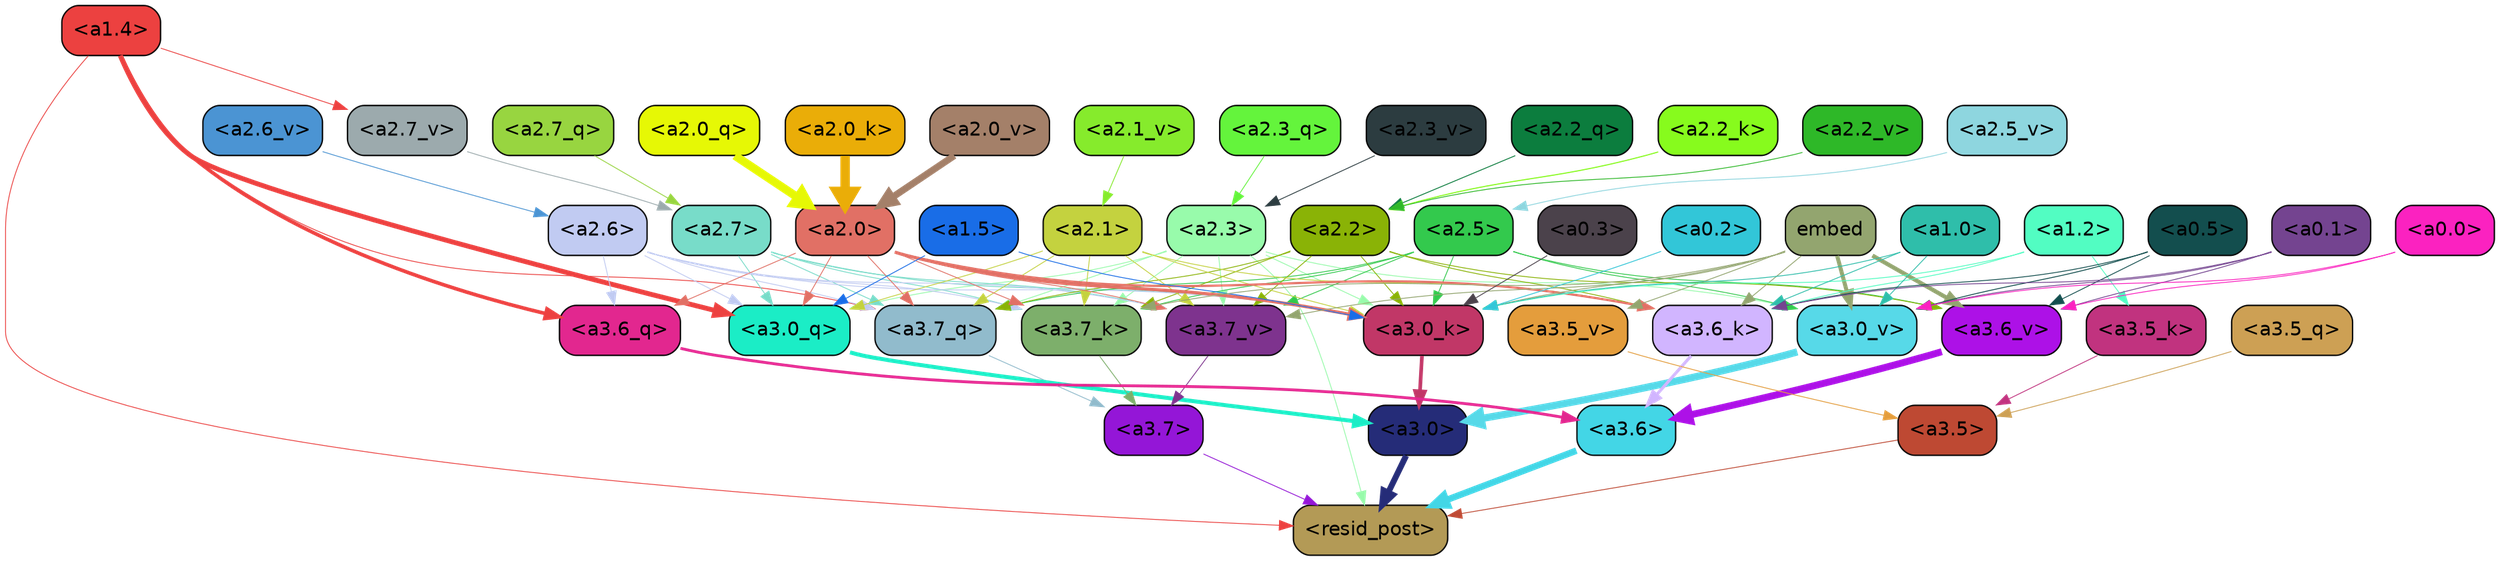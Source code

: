 strict digraph "" {
	graph [bgcolor=transparent,
		layout=dot,
		overlap=false,
		splines=true
	];
	"<a3.7>"	[color=black,
		fillcolor="#9416d7",
		fontname=Helvetica,
		shape=box,
		style="filled, rounded"];
	"<resid_post>"	[color=black,
		fillcolor="#b39a56",
		fontname=Helvetica,
		shape=box,
		style="filled, rounded"];
	"<a3.7>" -> "<resid_post>"	[color="#9416d7",
		penwidth=0.6];
	"<a3.6>"	[color=black,
		fillcolor="#43d6e6",
		fontname=Helvetica,
		shape=box,
		style="filled, rounded"];
	"<a3.6>" -> "<resid_post>"	[color="#43d6e6",
		penwidth=4.6696330308914185];
	"<a3.5>"	[color=black,
		fillcolor="#be4933",
		fontname=Helvetica,
		shape=box,
		style="filled, rounded"];
	"<a3.5>" -> "<resid_post>"	[color="#be4933",
		penwidth=0.6];
	"<a3.0>"	[color=black,
		fillcolor="#252c78",
		fontname=Helvetica,
		shape=box,
		style="filled, rounded"];
	"<a3.0>" -> "<resid_post>"	[color="#252c78",
		penwidth=4.282557368278503];
	"<a2.3>"	[color=black,
		fillcolor="#98fbab",
		fontname=Helvetica,
		shape=box,
		style="filled, rounded"];
	"<a2.3>" -> "<resid_post>"	[color="#98fbab",
		penwidth=0.6];
	"<a3.7_q>"	[color=black,
		fillcolor="#91bbcc",
		fontname=Helvetica,
		shape=box,
		style="filled, rounded"];
	"<a2.3>" -> "<a3.7_q>"	[color="#98fbab",
		penwidth=0.6];
	"<a3.0_q>"	[color=black,
		fillcolor="#1bedc6",
		fontname=Helvetica,
		shape=box,
		style="filled, rounded"];
	"<a2.3>" -> "<a3.0_q>"	[color="#98fbab",
		penwidth=0.6];
	"<a3.7_k>"	[color=black,
		fillcolor="#7daf6b",
		fontname=Helvetica,
		shape=box,
		style="filled, rounded"];
	"<a2.3>" -> "<a3.7_k>"	[color="#98fbab",
		penwidth=0.6];
	"<a3.0_k>"	[color=black,
		fillcolor="#c13767",
		fontname=Helvetica,
		shape=box,
		style="filled, rounded"];
	"<a2.3>" -> "<a3.0_k>"	[color="#98fbab",
		penwidth=0.6];
	"<a3.7_v>"	[color=black,
		fillcolor="#7e338e",
		fontname=Helvetica,
		shape=box,
		style="filled, rounded"];
	"<a2.3>" -> "<a3.7_v>"	[color="#98fbab",
		penwidth=0.6];
	"<a3.0_v>"	[color=black,
		fillcolor="#57d9e8",
		fontname=Helvetica,
		shape=box,
		style="filled, rounded"];
	"<a2.3>" -> "<a3.0_v>"	[color="#98fbab",
		penwidth=0.6];
	"<a1.4>"	[color=black,
		fillcolor="#ec4140",
		fontname=Helvetica,
		shape=box,
		style="filled, rounded"];
	"<a1.4>" -> "<resid_post>"	[color="#ec4140",
		penwidth=0.6];
	"<a1.4>" -> "<a3.7_q>"	[color="#ec4140",
		penwidth=0.6];
	"<a3.6_q>"	[color=black,
		fillcolor="#e2278f",
		fontname=Helvetica,
		shape=box,
		style="filled, rounded"];
	"<a1.4>" -> "<a3.6_q>"	[color="#ec4140",
		penwidth=2.6073555648326874];
	"<a1.4>" -> "<a3.0_q>"	[color="#ec4140",
		penwidth=3.4971605762839317];
	"<a2.7_v>"	[color=black,
		fillcolor="#9caaad",
		fontname=Helvetica,
		shape=box,
		style="filled, rounded"];
	"<a1.4>" -> "<a2.7_v>"	[color="#ec4140",
		penwidth=0.6];
	"<a3.7_q>" -> "<a3.7>"	[color="#91bbcc",
		penwidth=0.6];
	"<a3.6_q>" -> "<a3.6>"	[color="#e2278f",
		penwidth=2.03758105635643];
	"<a3.5_q>"	[color=black,
		fillcolor="#cda054",
		fontname=Helvetica,
		shape=box,
		style="filled, rounded"];
	"<a3.5_q>" -> "<a3.5>"	[color="#cda054",
		penwidth=0.6];
	"<a3.0_q>" -> "<a3.0>"	[color="#1bedc6",
		penwidth=2.8638100624084473];
	"<a3.7_k>" -> "<a3.7>"	[color="#7daf6b",
		penwidth=0.6];
	"<a3.6_k>"	[color=black,
		fillcolor="#d1b5ff",
		fontname=Helvetica,
		shape=box,
		style="filled, rounded"];
	"<a3.6_k>" -> "<a3.6>"	[color="#d1b5ff",
		penwidth=2.174198240041733];
	"<a3.5_k>"	[color=black,
		fillcolor="#c1337f",
		fontname=Helvetica,
		shape=box,
		style="filled, rounded"];
	"<a3.5_k>" -> "<a3.5>"	[color="#c1337f",
		penwidth=0.6];
	"<a3.0_k>" -> "<a3.0>"	[color="#c13767",
		penwidth=2.6274144649505615];
	"<a3.7_v>" -> "<a3.7>"	[color="#7e338e",
		penwidth=0.6];
	"<a3.6_v>"	[color=black,
		fillcolor="#ad11e7",
		fontname=Helvetica,
		shape=box,
		style="filled, rounded"];
	"<a3.6_v>" -> "<a3.6>"	[color="#ad11e7",
		penwidth=5.002329230308533];
	"<a3.5_v>"	[color=black,
		fillcolor="#e49d3c",
		fontname=Helvetica,
		shape=box,
		style="filled, rounded"];
	"<a3.5_v>" -> "<a3.5>"	[color="#e49d3c",
		penwidth=0.6];
	"<a3.0_v>" -> "<a3.0>"	[color="#57d9e8",
		penwidth=5.188832879066467];
	"<a2.7>"	[color=black,
		fillcolor="#78dcc9",
		fontname=Helvetica,
		shape=box,
		style="filled, rounded"];
	"<a2.7>" -> "<a3.7_q>"	[color="#78dcc9",
		penwidth=0.6];
	"<a2.7>" -> "<a3.0_q>"	[color="#78dcc9",
		penwidth=0.6];
	"<a2.7>" -> "<a3.7_k>"	[color="#78dcc9",
		penwidth=0.6];
	"<a2.7>" -> "<a3.0_k>"	[color="#78dcc9",
		penwidth=0.6];
	"<a2.7>" -> "<a3.7_v>"	[color="#78dcc9",
		penwidth=0.6];
	"<a2.6>"	[color=black,
		fillcolor="#c1cbf2",
		fontname=Helvetica,
		shape=box,
		style="filled, rounded"];
	"<a2.6>" -> "<a3.7_q>"	[color="#c1cbf2",
		penwidth=0.6];
	"<a2.6>" -> "<a3.6_q>"	[color="#c1cbf2",
		penwidth=0.6];
	"<a2.6>" -> "<a3.0_q>"	[color="#c1cbf2",
		penwidth=0.6];
	"<a2.6>" -> "<a3.7_k>"	[color="#c1cbf2",
		penwidth=0.6];
	"<a2.6>" -> "<a3.0_k>"	[color="#c1cbf2",
		penwidth=0.6];
	"<a2.6>" -> "<a3.7_v>"	[color="#c1cbf2",
		penwidth=0.6];
	"<a2.5>"	[color=black,
		fillcolor="#33c94d",
		fontname=Helvetica,
		shape=box,
		style="filled, rounded"];
	"<a2.5>" -> "<a3.7_q>"	[color="#33c94d",
		penwidth=0.6];
	"<a2.5>" -> "<a3.7_k>"	[color="#33c94d",
		penwidth=0.6];
	"<a2.5>" -> "<a3.0_k>"	[color="#33c94d",
		penwidth=0.6];
	"<a2.5>" -> "<a3.7_v>"	[color="#33c94d",
		penwidth=0.6];
	"<a2.5>" -> "<a3.6_v>"	[color="#33c94d",
		penwidth=0.6];
	"<a2.5>" -> "<a3.0_v>"	[color="#33c94d",
		penwidth=0.6];
	"<a2.2>"	[color=black,
		fillcolor="#8ab306",
		fontname=Helvetica,
		shape=box,
		style="filled, rounded"];
	"<a2.2>" -> "<a3.7_q>"	[color="#8ab306",
		penwidth=0.6];
	"<a2.2>" -> "<a3.7_k>"	[color="#8ab306",
		penwidth=0.6];
	"<a2.2>" -> "<a3.6_k>"	[color="#8ab306",
		penwidth=0.6];
	"<a2.2>" -> "<a3.0_k>"	[color="#8ab306",
		penwidth=0.6];
	"<a2.2>" -> "<a3.7_v>"	[color="#8ab306",
		penwidth=0.6];
	"<a2.2>" -> "<a3.6_v>"	[color="#8ab306",
		penwidth=0.6];
	"<a2.1>"	[color=black,
		fillcolor="#c4d23f",
		fontname=Helvetica,
		shape=box,
		style="filled, rounded"];
	"<a2.1>" -> "<a3.7_q>"	[color="#c4d23f",
		penwidth=0.6];
	"<a2.1>" -> "<a3.0_q>"	[color="#c4d23f",
		penwidth=0.6];
	"<a2.1>" -> "<a3.7_k>"	[color="#c4d23f",
		penwidth=0.6];
	"<a2.1>" -> "<a3.6_k>"	[color="#c4d23f",
		penwidth=0.6];
	"<a2.1>" -> "<a3.0_k>"	[color="#c4d23f",
		penwidth=0.6];
	"<a2.1>" -> "<a3.7_v>"	[color="#c4d23f",
		penwidth=0.6];
	"<a2.0>"	[color=black,
		fillcolor="#e17065",
		fontname=Helvetica,
		shape=box,
		style="filled, rounded"];
	"<a2.0>" -> "<a3.7_q>"	[color="#e17065",
		penwidth=0.6];
	"<a2.0>" -> "<a3.6_q>"	[color="#e17065",
		penwidth=0.6];
	"<a2.0>" -> "<a3.0_q>"	[color="#e17065",
		penwidth=0.6];
	"<a2.0>" -> "<a3.7_k>"	[color="#e17065",
		penwidth=0.6];
	"<a2.0>" -> "<a3.6_k>"	[color="#e17065",
		penwidth=1.5568191409111023];
	"<a2.0>" -> "<a3.0_k>"	[color="#e17065",
		penwidth=2.270527422428131];
	"<a2.0>" -> "<a3.7_v>"	[color="#e17065",
		penwidth=0.6];
	"<a1.5>"	[color=black,
		fillcolor="#196de7",
		fontname=Helvetica,
		shape=box,
		style="filled, rounded"];
	"<a1.5>" -> "<a3.0_q>"	[color="#196de7",
		penwidth=0.6];
	"<a1.5>" -> "<a3.0_k>"	[color="#196de7",
		penwidth=0.6];
	embed	[color=black,
		fillcolor="#93a56f",
		fontname=Helvetica,
		shape=box,
		style="filled, rounded"];
	embed -> "<a3.7_k>"	[color="#93a56f",
		penwidth=0.6];
	embed -> "<a3.6_k>"	[color="#93a56f",
		penwidth=0.6];
	embed -> "<a3.0_k>"	[color="#93a56f",
		penwidth=0.6];
	embed -> "<a3.7_v>"	[color="#93a56f",
		penwidth=0.6];
	embed -> "<a3.6_v>"	[color="#93a56f",
		penwidth=2.9588699340820312];
	embed -> "<a3.5_v>"	[color="#93a56f",
		penwidth=0.6];
	embed -> "<a3.0_v>"	[color="#93a56f",
		penwidth=2.8686431646347046];
	"<a1.2>"	[color=black,
		fillcolor="#52fdc2",
		fontname=Helvetica,
		shape=box,
		style="filled, rounded"];
	"<a1.2>" -> "<a3.6_k>"	[color="#52fdc2",
		penwidth=0.6];
	"<a1.2>" -> "<a3.5_k>"	[color="#52fdc2",
		penwidth=0.6];
	"<a1.2>" -> "<a3.0_k>"	[color="#52fdc2",
		penwidth=0.6];
	"<a1.0>"	[color=black,
		fillcolor="#2fbeaa",
		fontname=Helvetica,
		shape=box,
		style="filled, rounded"];
	"<a1.0>" -> "<a3.6_k>"	[color="#2fbeaa",
		penwidth=0.6];
	"<a1.0>" -> "<a3.0_k>"	[color="#2fbeaa",
		penwidth=0.6];
	"<a1.0>" -> "<a3.0_v>"	[color="#2fbeaa",
		penwidth=0.6];
	"<a0.5>"	[color=black,
		fillcolor="#134e4e",
		fontname=Helvetica,
		shape=box,
		style="filled, rounded"];
	"<a0.5>" -> "<a3.6_k>"	[color="#134e4e",
		penwidth=0.6];
	"<a0.5>" -> "<a3.6_v>"	[color="#134e4e",
		penwidth=0.6];
	"<a0.5>" -> "<a3.0_v>"	[color="#134e4e",
		penwidth=0.6421224474906921];
	"<a0.1>"	[color=black,
		fillcolor="#744490",
		fontname=Helvetica,
		shape=box,
		style="filled, rounded"];
	"<a0.1>" -> "<a3.6_k>"	[color="#744490",
		penwidth=0.6];
	"<a0.1>" -> "<a3.6_v>"	[color="#744490",
		penwidth=0.6];
	"<a0.1>" -> "<a3.0_v>"	[color="#744490",
		penwidth=0.6];
	"<a0.3>"	[color=black,
		fillcolor="#4b424b",
		fontname=Helvetica,
		shape=box,
		style="filled, rounded"];
	"<a0.3>" -> "<a3.0_k>"	[color="#4b424b",
		penwidth=0.6];
	"<a0.2>"	[color=black,
		fillcolor="#32c6d8",
		fontname=Helvetica,
		shape=box,
		style="filled, rounded"];
	"<a0.2>" -> "<a3.0_k>"	[color="#32c6d8",
		penwidth=0.6];
	"<a0.0>"	[color=black,
		fillcolor="#fb22c0",
		fontname=Helvetica,
		shape=box,
		style="filled, rounded"];
	"<a0.0>" -> "<a3.6_v>"	[color="#fb22c0",
		penwidth=0.6];
	"<a0.0>" -> "<a3.0_v>"	[color="#fb22c0",
		penwidth=0.6];
	"<a2.7_q>"	[color=black,
		fillcolor="#98d540",
		fontname=Helvetica,
		shape=box,
		style="filled, rounded"];
	"<a2.7_q>" -> "<a2.7>"	[color="#98d540",
		penwidth=0.6];
	"<a2.3_q>"	[color=black,
		fillcolor="#64f43c",
		fontname=Helvetica,
		shape=box,
		style="filled, rounded"];
	"<a2.3_q>" -> "<a2.3>"	[color="#64f43c",
		penwidth=0.6];
	"<a2.2_q>"	[color=black,
		fillcolor="#0c7d3e",
		fontname=Helvetica,
		shape=box,
		style="filled, rounded"];
	"<a2.2_q>" -> "<a2.2>"	[color="#0c7d3e",
		penwidth=0.6340763568878174];
	"<a2.0_q>"	[color=black,
		fillcolor="#e6f805",
		fontname=Helvetica,
		shape=box,
		style="filled, rounded"];
	"<a2.0_q>" -> "<a2.0>"	[color="#e6f805",
		penwidth=6.0160088539123535];
	"<a2.2_k>"	[color=black,
		fillcolor="#87fb1d",
		fontname=Helvetica,
		shape=box,
		style="filled, rounded"];
	"<a2.2_k>" -> "<a2.2>"	[color="#87fb1d",
		penwidth=0.7764816284179688];
	"<a2.0_k>"	[color=black,
		fillcolor="#eaad08",
		fontname=Helvetica,
		shape=box,
		style="filled, rounded"];
	"<a2.0_k>" -> "<a2.0>"	[color="#eaad08",
		penwidth=6.773025274276733];
	"<a2.7_v>" -> "<a2.7>"	[color="#9caaad",
		penwidth=0.6];
	"<a2.6_v>"	[color=black,
		fillcolor="#4b94d3",
		fontname=Helvetica,
		shape=box,
		style="filled, rounded"];
	"<a2.6_v>" -> "<a2.6>"	[color="#4b94d3",
		penwidth=0.6];
	"<a2.5_v>"	[color=black,
		fillcolor="#8ed6df",
		fontname=Helvetica,
		shape=box,
		style="filled, rounded"];
	"<a2.5_v>" -> "<a2.5>"	[color="#8ed6df",
		penwidth=0.6];
	"<a2.3_v>"	[color=black,
		fillcolor="#2c3c40",
		fontname=Helvetica,
		shape=box,
		style="filled, rounded"];
	"<a2.3_v>" -> "<a2.3>"	[color="#2c3c40",
		penwidth=0.6];
	"<a2.2_v>"	[color=black,
		fillcolor="#2eb828",
		fontname=Helvetica,
		shape=box,
		style="filled, rounded"];
	"<a2.2_v>" -> "<a2.2>"	[color="#2eb828",
		penwidth=0.6];
	"<a2.1_v>"	[color=black,
		fillcolor="#86eb2c",
		fontname=Helvetica,
		shape=box,
		style="filled, rounded"];
	"<a2.1_v>" -> "<a2.1>"	[color="#86eb2c",
		penwidth=0.6];
	"<a2.0_v>"	[color=black,
		fillcolor="#a48069",
		fontname=Helvetica,
		shape=box,
		style="filled, rounded"];
	"<a2.0_v>" -> "<a2.0>"	[color="#a48069",
		penwidth=4.906715989112854];
}
